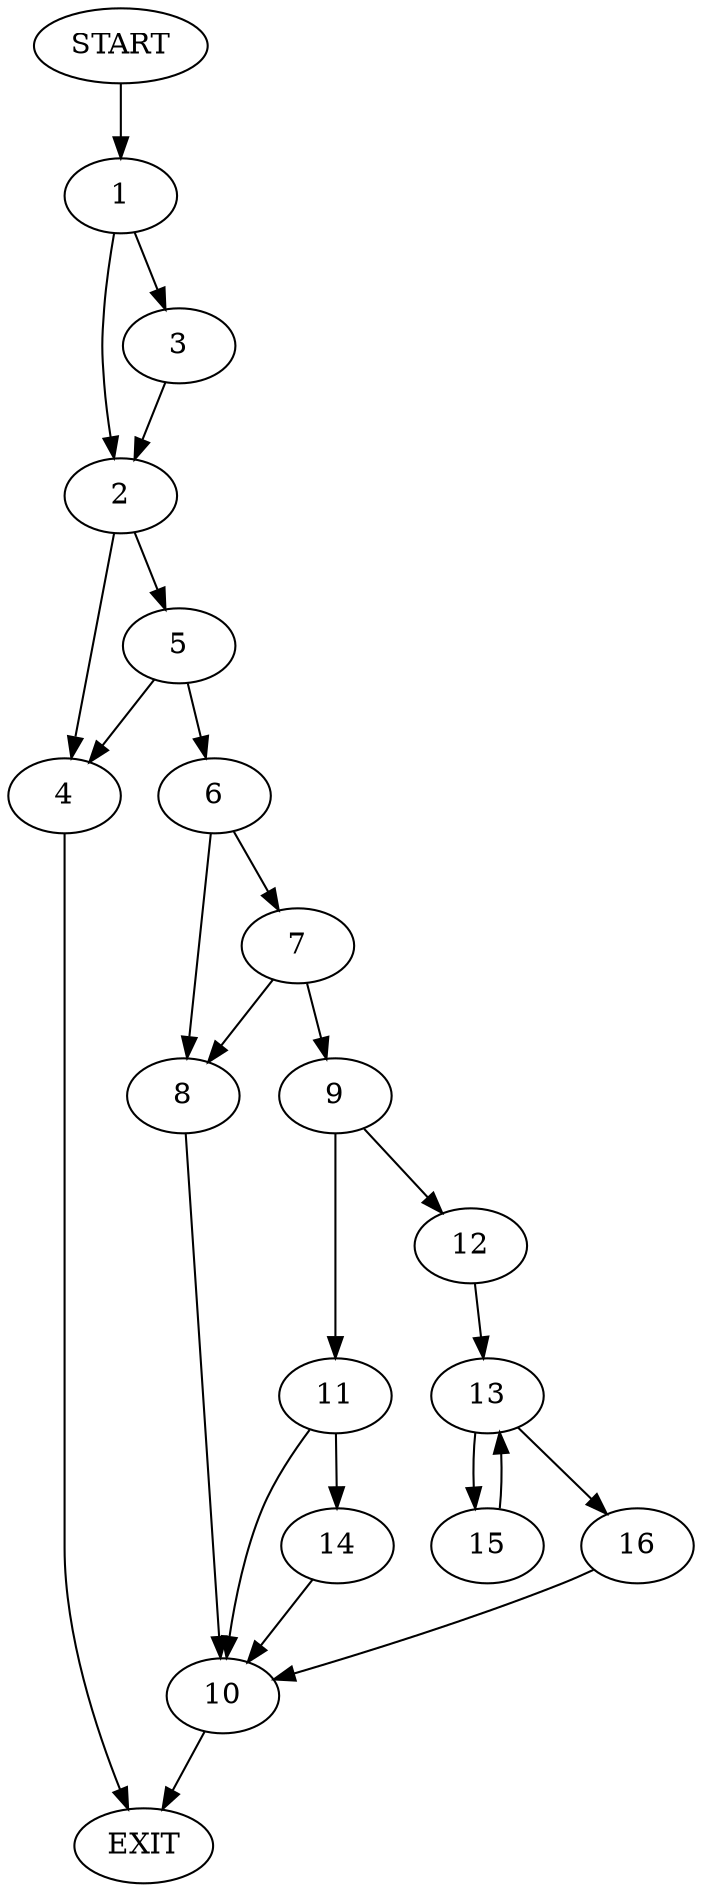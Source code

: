 digraph {
0 [label="START"]
17 [label="EXIT"]
0 -> 1
1 -> 2
1 -> 3
2 -> 4
2 -> 5
3 -> 2
4 -> 17
5 -> 6
5 -> 4
6 -> 7
6 -> 8
7 -> 9
7 -> 8
8 -> 10
9 -> 11
9 -> 12
10 -> 17
12 -> 13
11 -> 10
11 -> 14
13 -> 15
13 -> 16
15 -> 13
16 -> 10
14 -> 10
}
